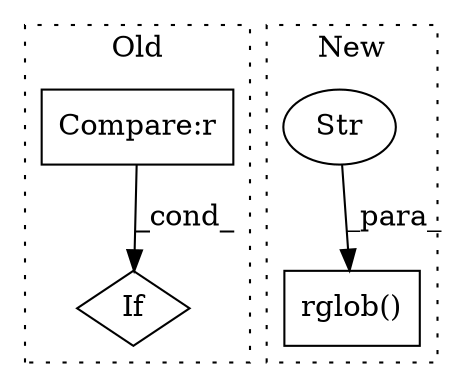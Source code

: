 digraph G {
subgraph cluster0 {
1 [label="If" a="96" s="4689" l="0" shape="diamond"];
4 [label="Compare:r" a="40" s="4689" l="25" shape="box"];
label = "Old";
style="dotted";
}
subgraph cluster1 {
2 [label="rglob()" a="75" s="4681,4710" l="21,1" shape="box"];
3 [label="Str" a="66" s="4702" l="8" shape="ellipse"];
label = "New";
style="dotted";
}
3 -> 2 [label="_para_"];
4 -> 1 [label="_cond_"];
}